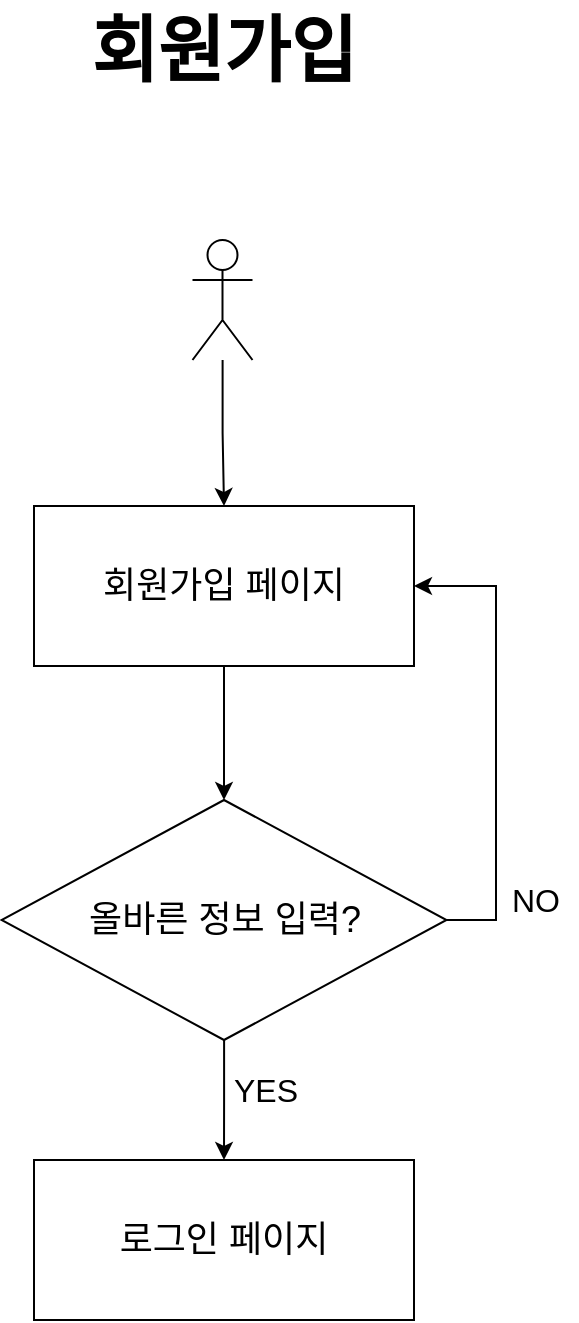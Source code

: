 <mxfile version="15.3.8" type="device"><diagram id="5mDDIz9-tPajNDfw9ogC" name="페이지-1"><mxGraphModel dx="1024" dy="1761" grid="1" gridSize="10" guides="1" tooltips="1" connect="1" arrows="1" fold="1" page="1" pageScale="1" pageWidth="827" pageHeight="1169" math="0" shadow="0"><root><mxCell id="0"/><mxCell id="1" parent="0"/><mxCell id="hsJE1ByTNBI-GjhDDX1s-9" style="edgeStyle=orthogonalEdgeStyle;rounded=0;orthogonalLoop=1;jettySize=auto;html=1;entryX=0.5;entryY=0;entryDx=0;entryDy=0;" edge="1" parent="1" source="hsJE1ByTNBI-GjhDDX1s-1" target="hsJE1ByTNBI-GjhDDX1s-3"><mxGeometry relative="1" as="geometry"/></mxCell><mxCell id="hsJE1ByTNBI-GjhDDX1s-1" value="&lt;font style=&quot;font-size: 18px&quot;&gt;회원가입 페이지&lt;/font&gt;" style="rounded=0;whiteSpace=wrap;html=1;" vertex="1" parent="1"><mxGeometry x="319" y="153" width="190" height="80" as="geometry"/></mxCell><mxCell id="hsJE1ByTNBI-GjhDDX1s-8" style="edgeStyle=orthogonalEdgeStyle;rounded=0;orthogonalLoop=1;jettySize=auto;html=1;entryX=0.5;entryY=0;entryDx=0;entryDy=0;" edge="1" parent="1" source="hsJE1ByTNBI-GjhDDX1s-2" target="hsJE1ByTNBI-GjhDDX1s-1"><mxGeometry relative="1" as="geometry"/></mxCell><mxCell id="hsJE1ByTNBI-GjhDDX1s-2" value="" style="shape=umlActor;verticalLabelPosition=bottom;verticalAlign=top;html=1;outlineConnect=0;" vertex="1" parent="1"><mxGeometry x="398.25" y="20" width="30" height="60" as="geometry"/></mxCell><mxCell id="hsJE1ByTNBI-GjhDDX1s-15" style="edgeStyle=orthogonalEdgeStyle;rounded=0;orthogonalLoop=1;jettySize=auto;html=1;entryX=0.5;entryY=0;entryDx=0;entryDy=0;" edge="1" parent="1" source="hsJE1ByTNBI-GjhDDX1s-3" target="hsJE1ByTNBI-GjhDDX1s-14"><mxGeometry relative="1" as="geometry"/></mxCell><mxCell id="hsJE1ByTNBI-GjhDDX1s-17" style="edgeStyle=orthogonalEdgeStyle;rounded=0;orthogonalLoop=1;jettySize=auto;html=1;entryX=1;entryY=0.5;entryDx=0;entryDy=0;" edge="1" parent="1" source="hsJE1ByTNBI-GjhDDX1s-3" target="hsJE1ByTNBI-GjhDDX1s-1"><mxGeometry relative="1" as="geometry"><Array as="points"><mxPoint x="550" y="360"/><mxPoint x="550" y="193"/></Array></mxGeometry></mxCell><mxCell id="hsJE1ByTNBI-GjhDDX1s-3" value="&lt;font style=&quot;font-size: 18px&quot;&gt;올바른 정보 입력?&lt;/font&gt;" style="rhombus;whiteSpace=wrap;html=1;" vertex="1" parent="1"><mxGeometry x="302.75" y="300" width="222.5" height="120" as="geometry"/></mxCell><mxCell id="hsJE1ByTNBI-GjhDDX1s-14" value="&lt;font style=&quot;font-size: 18px&quot;&gt;로그인 페이지&lt;/font&gt;" style="rounded=0;whiteSpace=wrap;html=1;" vertex="1" parent="1"><mxGeometry x="319" y="480" width="190" height="80" as="geometry"/></mxCell><mxCell id="hsJE1ByTNBI-GjhDDX1s-16" value="&lt;span style=&quot;font-size: 16px&quot;&gt;YES&lt;/span&gt;" style="text;html=1;strokeColor=none;fillColor=none;align=center;verticalAlign=middle;whiteSpace=wrap;rounded=0;" vertex="1" parent="1"><mxGeometry x="414" y="430" width="41.75" height="30" as="geometry"/></mxCell><mxCell id="hsJE1ByTNBI-GjhDDX1s-18" value="&lt;span style=&quot;font-size: 16px&quot;&gt;NO&lt;/span&gt;" style="text;html=1;strokeColor=none;fillColor=none;align=center;verticalAlign=middle;whiteSpace=wrap;rounded=0;" vertex="1" parent="1"><mxGeometry x="550" y="330" width="40" height="40" as="geometry"/></mxCell><mxCell id="hsJE1ByTNBI-GjhDDX1s-19" value="&lt;span style=&quot;font-size: 36px&quot;&gt;&lt;b&gt;회원가입&lt;/b&gt;&lt;/span&gt;" style="text;html=1;strokeColor=none;fillColor=none;align=center;verticalAlign=middle;whiteSpace=wrap;rounded=0;" vertex="1" parent="1"><mxGeometry x="335.19" y="-100" width="157.62" height="50" as="geometry"/></mxCell></root></mxGraphModel></diagram></mxfile>